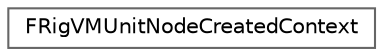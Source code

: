 digraph "Graphical Class Hierarchy"
{
 // INTERACTIVE_SVG=YES
 // LATEX_PDF_SIZE
  bgcolor="transparent";
  edge [fontname=Helvetica,fontsize=10,labelfontname=Helvetica,labelfontsize=10];
  node [fontname=Helvetica,fontsize=10,shape=box,height=0.2,width=0.4];
  rankdir="LR";
  Node0 [id="Node000000",label="FRigVMUnitNodeCreatedContext",height=0.2,width=0.4,color="grey40", fillcolor="white", style="filled",URL="$d8/d11/structFRigVMUnitNodeCreatedContext.html",tooltip="A context struct passed to FRigVMStruct::OnUnitNodeCreated."];
}
